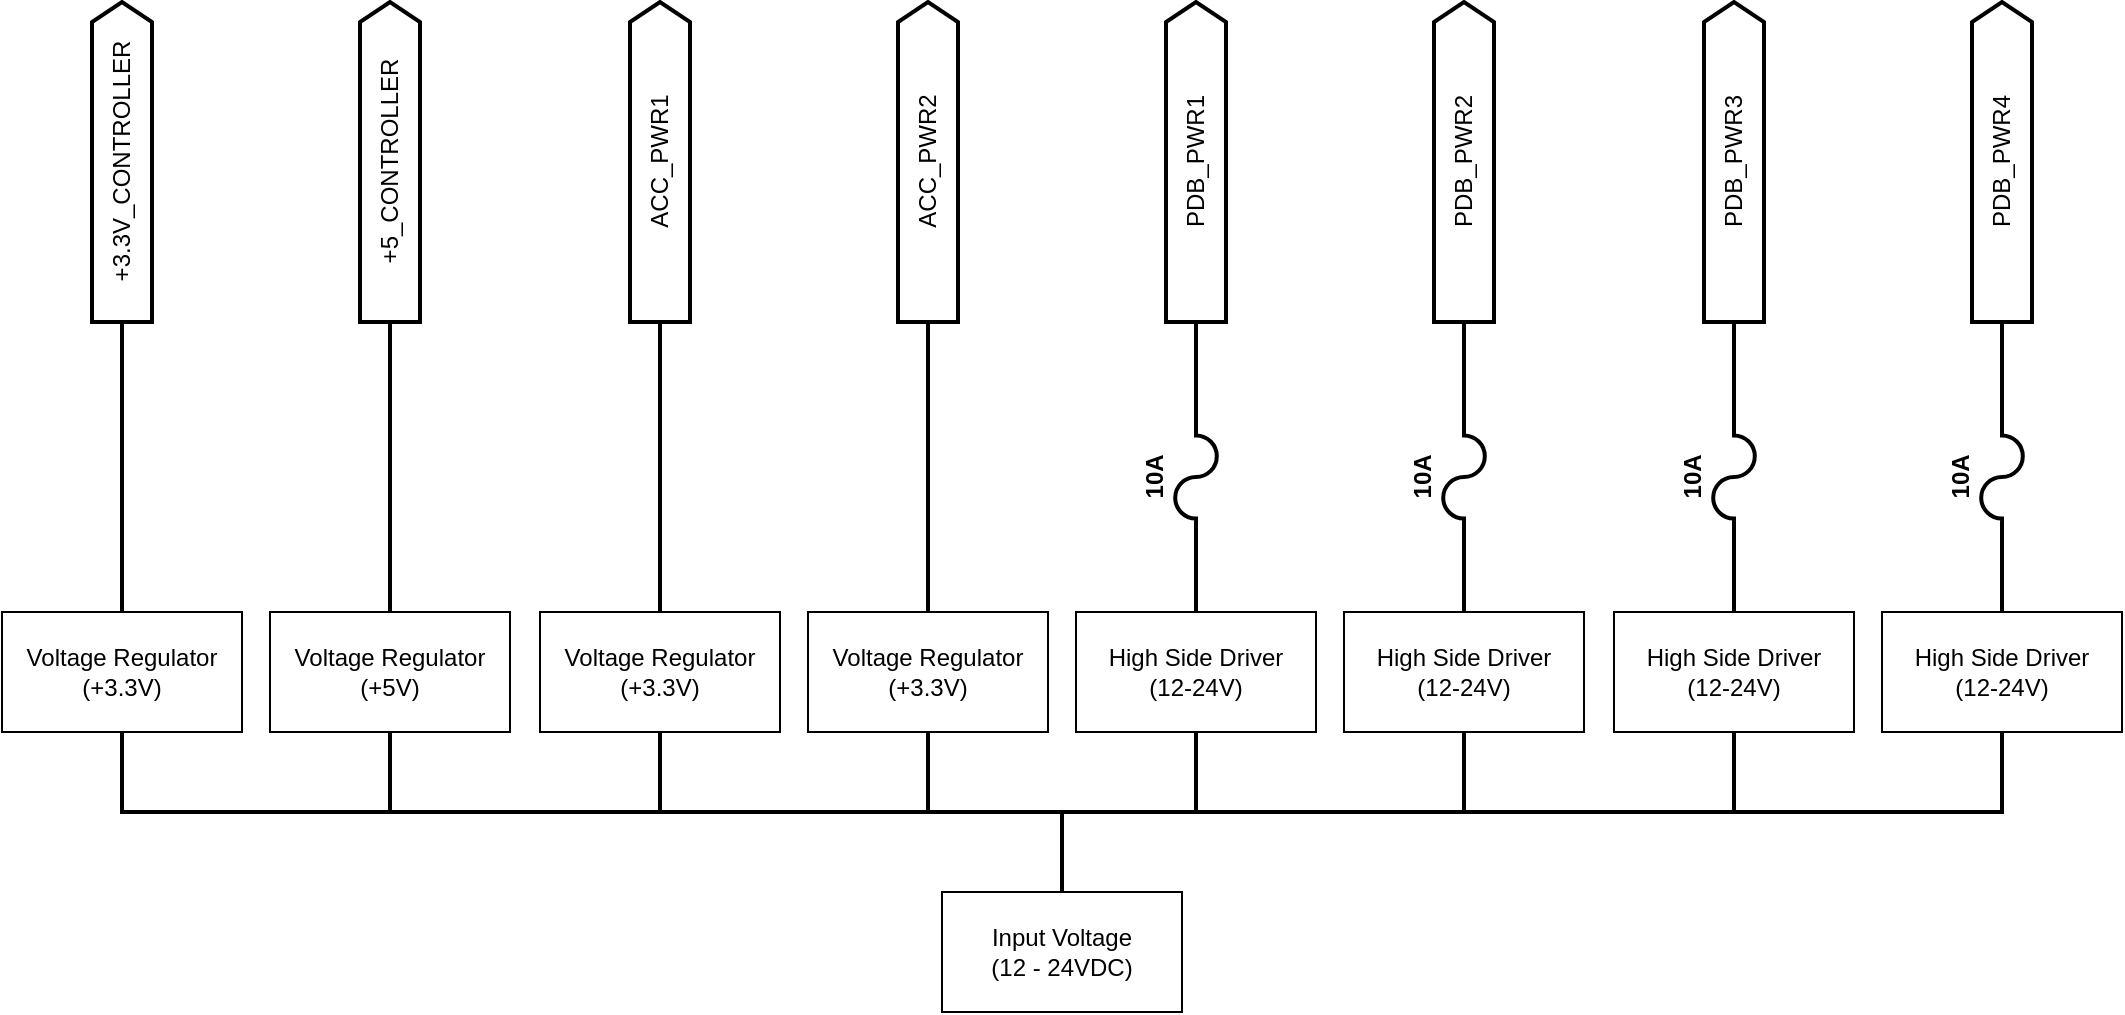 <mxfile version="16.0.2" type="device" pages="3"><diagram id="Hce0XGRWO7IJKibqu1cx" name="Power Management"><mxGraphModel dx="1692" dy="993" grid="1" gridSize="10" guides="1" tooltips="1" connect="1" arrows="1" fold="1" page="1" pageScale="1" pageWidth="1100" pageHeight="850" math="0" shadow="0"><root><mxCell id="P2Cyk1PLWHSQXZDMdPbn-0"/><mxCell id="P2Cyk1PLWHSQXZDMdPbn-1" parent="P2Cyk1PLWHSQXZDMdPbn-0"/><mxCell id="oLWu5F65G09RmmYMrPt9-1" style="edgeStyle=orthogonalEdgeStyle;rounded=0;orthogonalLoop=1;jettySize=auto;html=1;exitX=0.5;exitY=0;exitDx=0;exitDy=0;entryX=0;entryY=0.5;entryDx=0;entryDy=0;entryPerimeter=0;endArrow=none;endFill=0;strokeColor=#000000;strokeWidth=2;" edge="1" parent="P2Cyk1PLWHSQXZDMdPbn-1" source="P2Cyk1PLWHSQXZDMdPbn-18" target="b99abyGe5AANCG3WY1Ry-6"><mxGeometry relative="1" as="geometry"/></mxCell><mxCell id="P2Cyk1PLWHSQXZDMdPbn-18" value="Voltage Regulator (+5V)" style="rounded=0;whiteSpace=wrap;html=1;" parent="P2Cyk1PLWHSQXZDMdPbn-1" vertex="1"><mxGeometry x="154" y="445" width="120" height="60" as="geometry"/></mxCell><mxCell id="oLWu5F65G09RmmYMrPt9-0" style="edgeStyle=orthogonalEdgeStyle;rounded=0;orthogonalLoop=1;jettySize=auto;html=1;exitX=0.5;exitY=0;exitDx=0;exitDy=0;entryX=0;entryY=0.5;entryDx=0;entryDy=0;entryPerimeter=0;endArrow=none;endFill=0;strokeColor=#000000;strokeWidth=2;" edge="1" parent="P2Cyk1PLWHSQXZDMdPbn-1" source="P2Cyk1PLWHSQXZDMdPbn-19" target="b99abyGe5AANCG3WY1Ry-7"><mxGeometry relative="1" as="geometry"/></mxCell><mxCell id="P2Cyk1PLWHSQXZDMdPbn-19" value="Voltage Regulator (+3.3V)" style="rounded=0;whiteSpace=wrap;html=1;" parent="P2Cyk1PLWHSQXZDMdPbn-1" vertex="1"><mxGeometry x="20" y="445" width="120" height="60" as="geometry"/></mxCell><mxCell id="b99abyGe5AANCG3WY1Ry-16" style="edgeStyle=orthogonalEdgeStyle;rounded=0;orthogonalLoop=1;jettySize=auto;html=1;exitX=0.5;exitY=0;exitDx=0;exitDy=0;endArrow=none;endFill=0;strokeWidth=2;entryX=1;entryY=0.5;entryDx=0;entryDy=0;entryPerimeter=0;strokeColor=#000000;" edge="1" parent="P2Cyk1PLWHSQXZDMdPbn-1" source="P2Cyk1PLWHSQXZDMdPbn-21" target="L0WDCV6jpyQWDN5EfZdZ-4"><mxGeometry relative="1" as="geometry"><mxPoint x="886" y="415" as="targetPoint"/></mxGeometry></mxCell><mxCell id="P2Cyk1PLWHSQXZDMdPbn-21" value="High Side Driver&lt;br&gt;(12-24V)" style="rounded=0;whiteSpace=wrap;html=1;" parent="P2Cyk1PLWHSQXZDMdPbn-1" vertex="1"><mxGeometry x="826" y="445" width="120" height="60" as="geometry"/></mxCell><mxCell id="b99abyGe5AANCG3WY1Ry-13" style="edgeStyle=orthogonalEdgeStyle;rounded=0;orthogonalLoop=1;jettySize=auto;html=1;exitX=0.5;exitY=0;exitDx=0;exitDy=0;entryX=0;entryY=0.5;entryDx=0;entryDy=0;entryPerimeter=0;endArrow=none;endFill=0;strokeWidth=2;strokeColor=#000000;" edge="1" parent="P2Cyk1PLWHSQXZDMdPbn-1" source="P2Cyk1PLWHSQXZDMdPbn-23" target="b99abyGe5AANCG3WY1Ry-4"><mxGeometry relative="1" as="geometry"/></mxCell><mxCell id="P2Cyk1PLWHSQXZDMdPbn-23" value="Voltage Regulator (+3.3V)" style="rounded=0;whiteSpace=wrap;html=1;" parent="P2Cyk1PLWHSQXZDMdPbn-1" vertex="1"><mxGeometry x="423" y="445" width="120" height="60" as="geometry"/></mxCell><mxCell id="b99abyGe5AANCG3WY1Ry-14" style="edgeStyle=orthogonalEdgeStyle;rounded=0;orthogonalLoop=1;jettySize=auto;html=1;exitX=0.5;exitY=0;exitDx=0;exitDy=0;entryX=1;entryY=0.5;entryDx=0;entryDy=0;entryPerimeter=0;endArrow=none;endFill=0;strokeWidth=2;strokeColor=#000000;" edge="1" parent="P2Cyk1PLWHSQXZDMdPbn-1" source="P2Cyk1PLWHSQXZDMdPbn-24" target="L0WDCV6jpyQWDN5EfZdZ-1"><mxGeometry relative="1" as="geometry"/></mxCell><mxCell id="P2Cyk1PLWHSQXZDMdPbn-24" value="High Side Driver&lt;br&gt;(12-24V)" style="rounded=0;whiteSpace=wrap;html=1;" parent="P2Cyk1PLWHSQXZDMdPbn-1" vertex="1"><mxGeometry x="557" y="445" width="120" height="60" as="geometry"/></mxCell><mxCell id="UNB3FlEx-pYs8e1di6xo-7" style="edgeStyle=orthogonalEdgeStyle;rounded=0;orthogonalLoop=1;jettySize=auto;html=1;exitX=0.5;exitY=0;exitDx=0;exitDy=0;entryX=0.5;entryY=1;entryDx=0;entryDy=0;strokeWidth=2;endArrow=none;endFill=0;strokeColor=#000000;" parent="P2Cyk1PLWHSQXZDMdPbn-1" source="onMDiKVqD9KOsILOjHPy-1" target="P2Cyk1PLWHSQXZDMdPbn-19" edge="1"><mxGeometry relative="1" as="geometry"/></mxCell><mxCell id="UNB3FlEx-pYs8e1di6xo-8" style="edgeStyle=orthogonalEdgeStyle;rounded=0;orthogonalLoop=1;jettySize=auto;html=1;exitX=0.5;exitY=0;exitDx=0;exitDy=0;entryX=0.5;entryY=1;entryDx=0;entryDy=0;strokeWidth=2;endArrow=none;endFill=0;strokeColor=#000000;" parent="P2Cyk1PLWHSQXZDMdPbn-1" source="onMDiKVqD9KOsILOjHPy-1" target="P2Cyk1PLWHSQXZDMdPbn-18" edge="1"><mxGeometry relative="1" as="geometry"/></mxCell><mxCell id="UNB3FlEx-pYs8e1di6xo-11" style="edgeStyle=orthogonalEdgeStyle;rounded=0;orthogonalLoop=1;jettySize=auto;html=1;exitX=0.5;exitY=0;exitDx=0;exitDy=0;entryX=0.5;entryY=1;entryDx=0;entryDy=0;strokeWidth=2;endArrow=none;endFill=0;strokeColor=#000000;" parent="P2Cyk1PLWHSQXZDMdPbn-1" source="onMDiKVqD9KOsILOjHPy-1" target="P2Cyk1PLWHSQXZDMdPbn-24" edge="1"><mxGeometry relative="1" as="geometry"/></mxCell><mxCell id="L0WDCV6jpyQWDN5EfZdZ-14" style="edgeStyle=orthogonalEdgeStyle;rounded=0;orthogonalLoop=1;jettySize=auto;html=1;exitX=0.5;exitY=0;exitDx=0;exitDy=0;entryX=0.5;entryY=1;entryDx=0;entryDy=0;endArrow=none;endFill=0;strokeWidth=2;strokeColor=#000000;" edge="1" parent="P2Cyk1PLWHSQXZDMdPbn-1" source="onMDiKVqD9KOsILOjHPy-1" target="L0WDCV6jpyQWDN5EfZdZ-13"><mxGeometry relative="1" as="geometry"/></mxCell><mxCell id="dqtZwKCUp92GzwS28bCP-2" style="edgeStyle=orthogonalEdgeStyle;rounded=0;orthogonalLoop=1;jettySize=auto;html=1;exitX=0.5;exitY=0;exitDx=0;exitDy=0;endArrow=none;endFill=0;strokeWidth=2;strokeColor=#000000;" edge="1" parent="P2Cyk1PLWHSQXZDMdPbn-1" source="onMDiKVqD9KOsILOjHPy-1" target="UNB3FlEx-pYs8e1di6xo-0"><mxGeometry relative="1" as="geometry"/></mxCell><mxCell id="dqtZwKCUp92GzwS28bCP-3" style="edgeStyle=orthogonalEdgeStyle;rounded=0;orthogonalLoop=1;jettySize=auto;html=1;exitX=0.5;exitY=0;exitDx=0;exitDy=0;endArrow=none;endFill=0;strokeWidth=2;strokeColor=#000000;" edge="1" parent="P2Cyk1PLWHSQXZDMdPbn-1" source="onMDiKVqD9KOsILOjHPy-1" target="P2Cyk1PLWHSQXZDMdPbn-23"><mxGeometry relative="1" as="geometry"/></mxCell><mxCell id="dqtZwKCUp92GzwS28bCP-4" style="edgeStyle=orthogonalEdgeStyle;rounded=0;orthogonalLoop=1;jettySize=auto;html=1;exitX=0.5;exitY=0;exitDx=0;exitDy=0;entryX=0.5;entryY=1;entryDx=0;entryDy=0;endArrow=none;endFill=0;strokeWidth=2;strokeColor=#000000;" edge="1" parent="P2Cyk1PLWHSQXZDMdPbn-1" source="onMDiKVqD9KOsILOjHPy-1" target="P2Cyk1PLWHSQXZDMdPbn-21"><mxGeometry relative="1" as="geometry"/></mxCell><mxCell id="dqtZwKCUp92GzwS28bCP-5" style="edgeStyle=orthogonalEdgeStyle;rounded=0;orthogonalLoop=1;jettySize=auto;html=1;exitX=0.5;exitY=0;exitDx=0;exitDy=0;endArrow=none;endFill=0;strokeWidth=2;strokeColor=#000000;" edge="1" parent="P2Cyk1PLWHSQXZDMdPbn-1" source="onMDiKVqD9KOsILOjHPy-1" target="onMDiKVqD9KOsILOjHPy-19"><mxGeometry relative="1" as="geometry"/></mxCell><mxCell id="onMDiKVqD9KOsILOjHPy-1" value="Input Voltage&lt;br&gt;(12 - 24VDC)" style="rounded=0;whiteSpace=wrap;html=1;" parent="P2Cyk1PLWHSQXZDMdPbn-1" vertex="1"><mxGeometry x="490" y="585" width="120" height="60" as="geometry"/></mxCell><mxCell id="b99abyGe5AANCG3WY1Ry-17" style="edgeStyle=orthogonalEdgeStyle;rounded=0;orthogonalLoop=1;jettySize=auto;html=1;exitX=0.5;exitY=0;exitDx=0;exitDy=0;entryX=1;entryY=0.5;entryDx=0;entryDy=0;entryPerimeter=0;endArrow=none;endFill=0;strokeWidth=2;strokeColor=#000000;" edge="1" parent="P2Cyk1PLWHSQXZDMdPbn-1" source="onMDiKVqD9KOsILOjHPy-19" target="L0WDCV6jpyQWDN5EfZdZ-2"><mxGeometry relative="1" as="geometry"/></mxCell><mxCell id="onMDiKVqD9KOsILOjHPy-19" value="High Side Driver&lt;br&gt;(12-24V)" style="rounded=0;whiteSpace=wrap;html=1;" parent="P2Cyk1PLWHSQXZDMdPbn-1" vertex="1"><mxGeometry x="960" y="445" width="120" height="60" as="geometry"/></mxCell><mxCell id="b99abyGe5AANCG3WY1Ry-12" style="edgeStyle=orthogonalEdgeStyle;rounded=0;orthogonalLoop=1;jettySize=auto;html=1;exitX=0.5;exitY=0;exitDx=0;exitDy=0;entryX=0;entryY=0.5;entryDx=0;entryDy=0;entryPerimeter=0;endArrow=none;endFill=0;strokeWidth=2;strokeColor=#000000;" edge="1" parent="P2Cyk1PLWHSQXZDMdPbn-1" source="UNB3FlEx-pYs8e1di6xo-0" target="b99abyGe5AANCG3WY1Ry-5"><mxGeometry relative="1" as="geometry"/></mxCell><mxCell id="UNB3FlEx-pYs8e1di6xo-0" value="Voltage Regulator (+3.3V)" style="rounded=0;whiteSpace=wrap;html=1;" parent="P2Cyk1PLWHSQXZDMdPbn-1" vertex="1"><mxGeometry x="289" y="445" width="120" height="60" as="geometry"/></mxCell><mxCell id="b99abyGe5AANCG3WY1Ry-18" style="edgeStyle=orthogonalEdgeStyle;rounded=0;orthogonalLoop=1;jettySize=auto;html=1;exitX=0;exitY=0.5;exitDx=0;exitDy=0;exitPerimeter=0;entryX=0;entryY=0.5;entryDx=0;entryDy=0;entryPerimeter=0;endArrow=none;endFill=0;strokeWidth=2;strokeColor=#000000;" edge="1" parent="P2Cyk1PLWHSQXZDMdPbn-1" source="L0WDCV6jpyQWDN5EfZdZ-1" target="b99abyGe5AANCG3WY1Ry-0"><mxGeometry relative="1" as="geometry"/></mxCell><mxCell id="L0WDCV6jpyQWDN5EfZdZ-1" value="10A" style="pointerEvents=1;verticalLabelPosition=middle;shadow=0;dashed=0;align=center;html=1;verticalAlign=middle;shape=mxgraph.electrical.miscellaneous.fuse_4;direction=south;aspect=fixed;strokeWidth=2;labelPosition=left;horizontal=0;fontStyle=1;strokeColor=#000000;" vertex="1" parent="P2Cyk1PLWHSQXZDMdPbn-1"><mxGeometry x="606.6" y="345" width="20.8" height="65" as="geometry"/></mxCell><mxCell id="b99abyGe5AANCG3WY1Ry-21" style="edgeStyle=orthogonalEdgeStyle;rounded=0;orthogonalLoop=1;jettySize=auto;html=1;exitX=0;exitY=0.5;exitDx=0;exitDy=0;exitPerimeter=0;entryX=0;entryY=0.5;entryDx=0;entryDy=0;entryPerimeter=0;endArrow=none;endFill=0;strokeWidth=2;strokeColor=#000000;" edge="1" parent="P2Cyk1PLWHSQXZDMdPbn-1" source="L0WDCV6jpyQWDN5EfZdZ-2" target="b99abyGe5AANCG3WY1Ry-2"><mxGeometry relative="1" as="geometry"/></mxCell><mxCell id="L0WDCV6jpyQWDN5EfZdZ-2" value="10A" style="pointerEvents=1;verticalLabelPosition=middle;shadow=0;dashed=0;align=center;html=1;verticalAlign=middle;shape=mxgraph.electrical.miscellaneous.fuse_4;direction=south;aspect=fixed;strokeWidth=2;horizontal=0;labelPosition=left;fontStyle=1;strokeColor=#000000;" vertex="1" parent="P2Cyk1PLWHSQXZDMdPbn-1"><mxGeometry x="1009.6" y="345" width="20.8" height="65" as="geometry"/></mxCell><mxCell id="b99abyGe5AANCG3WY1Ry-20" style="edgeStyle=orthogonalEdgeStyle;rounded=0;orthogonalLoop=1;jettySize=auto;html=1;exitX=0;exitY=0.5;exitDx=0;exitDy=0;exitPerimeter=0;entryX=0;entryY=0.5;entryDx=0;entryDy=0;entryPerimeter=0;endArrow=none;endFill=0;strokeWidth=2;strokeColor=#000000;" edge="1" parent="P2Cyk1PLWHSQXZDMdPbn-1" source="L0WDCV6jpyQWDN5EfZdZ-4" target="b99abyGe5AANCG3WY1Ry-3"><mxGeometry relative="1" as="geometry"/></mxCell><mxCell id="L0WDCV6jpyQWDN5EfZdZ-4" value="10A" style="pointerEvents=1;verticalLabelPosition=middle;shadow=0;dashed=0;align=center;html=1;verticalAlign=middle;shape=mxgraph.electrical.miscellaneous.fuse_4;direction=south;aspect=fixed;strokeWidth=2;labelPosition=left;horizontal=0;fontStyle=1;strokeColor=#000000;" vertex="1" parent="P2Cyk1PLWHSQXZDMdPbn-1"><mxGeometry x="875.6" y="345" width="20.8" height="65" as="geometry"/></mxCell><mxCell id="b99abyGe5AANCG3WY1Ry-15" style="edgeStyle=orthogonalEdgeStyle;rounded=0;orthogonalLoop=1;jettySize=auto;html=1;exitX=0.5;exitY=0;exitDx=0;exitDy=0;entryX=1;entryY=0.5;entryDx=0;entryDy=0;entryPerimeter=0;endArrow=none;endFill=0;strokeWidth=2;strokeColor=#000000;" edge="1" parent="P2Cyk1PLWHSQXZDMdPbn-1" source="L0WDCV6jpyQWDN5EfZdZ-13" target="L0WDCV6jpyQWDN5EfZdZ-17"><mxGeometry relative="1" as="geometry"/></mxCell><mxCell id="L0WDCV6jpyQWDN5EfZdZ-13" value="High Side Driver&lt;br&gt;(12-24V)" style="rounded=0;whiteSpace=wrap;html=1;" vertex="1" parent="P2Cyk1PLWHSQXZDMdPbn-1"><mxGeometry x="691" y="445" width="120" height="60" as="geometry"/></mxCell><mxCell id="b99abyGe5AANCG3WY1Ry-19" style="edgeStyle=orthogonalEdgeStyle;rounded=0;orthogonalLoop=1;jettySize=auto;html=1;exitX=0;exitY=0.5;exitDx=0;exitDy=0;exitPerimeter=0;endArrow=none;endFill=0;strokeWidth=2;strokeColor=#000000;" edge="1" parent="P2Cyk1PLWHSQXZDMdPbn-1" source="L0WDCV6jpyQWDN5EfZdZ-17" target="b99abyGe5AANCG3WY1Ry-1"><mxGeometry relative="1" as="geometry"/></mxCell><mxCell id="L0WDCV6jpyQWDN5EfZdZ-17" value="10A" style="pointerEvents=1;verticalLabelPosition=middle;shadow=0;dashed=0;align=center;html=1;verticalAlign=middle;shape=mxgraph.electrical.miscellaneous.fuse_4;direction=south;aspect=fixed;strokeWidth=2;labelPosition=left;horizontal=0;fontStyle=1;strokeColor=#000000;" vertex="1" parent="P2Cyk1PLWHSQXZDMdPbn-1"><mxGeometry x="740.6" y="345" width="20.8" height="65" as="geometry"/></mxCell><mxCell id="b99abyGe5AANCG3WY1Ry-0" value="PDB_PWR1" style="html=1;shadow=0;dashed=0;align=center;verticalAlign=middle;shape=mxgraph.arrows2.arrow;dy=0;dx=10;notch=0;strokeWidth=2;rotation=270;" vertex="1" parent="P2Cyk1PLWHSQXZDMdPbn-1"><mxGeometry x="537" y="205" width="160" height="30" as="geometry"/></mxCell><mxCell id="b99abyGe5AANCG3WY1Ry-1" value="PDB_PWR2" style="html=1;shadow=0;dashed=0;align=center;verticalAlign=middle;shape=mxgraph.arrows2.arrow;dy=0;dx=10;notch=0;strokeWidth=2;rotation=270;" vertex="1" parent="P2Cyk1PLWHSQXZDMdPbn-1"><mxGeometry x="671" y="205.0" width="160" height="30" as="geometry"/></mxCell><mxCell id="b99abyGe5AANCG3WY1Ry-2" value="PDB_PWR4" style="html=1;shadow=0;dashed=0;align=center;verticalAlign=middle;shape=mxgraph.arrows2.arrow;dy=0;dx=10;notch=0;strokeWidth=2;rotation=270;" vertex="1" parent="P2Cyk1PLWHSQXZDMdPbn-1"><mxGeometry x="940" y="205.0" width="160" height="30" as="geometry"/></mxCell><mxCell id="b99abyGe5AANCG3WY1Ry-3" value="PDB_PWR3" style="html=1;shadow=0;dashed=0;align=center;verticalAlign=middle;shape=mxgraph.arrows2.arrow;dy=0;dx=10;notch=0;strokeWidth=2;rotation=270;" vertex="1" parent="P2Cyk1PLWHSQXZDMdPbn-1"><mxGeometry x="806" y="205.0" width="160" height="30" as="geometry"/></mxCell><mxCell id="b99abyGe5AANCG3WY1Ry-4" value="ACC_PWR2" style="html=1;shadow=0;dashed=0;align=center;verticalAlign=middle;shape=mxgraph.arrows2.arrow;dy=0;dx=10;notch=0;strokeWidth=2;rotation=270;" vertex="1" parent="P2Cyk1PLWHSQXZDMdPbn-1"><mxGeometry x="403" y="205" width="160" height="30" as="geometry"/></mxCell><mxCell id="b99abyGe5AANCG3WY1Ry-5" value="ACC_PWR1" style="html=1;shadow=0;dashed=0;align=center;verticalAlign=middle;shape=mxgraph.arrows2.arrow;dy=0;dx=10;notch=0;strokeWidth=2;rotation=270;" vertex="1" parent="P2Cyk1PLWHSQXZDMdPbn-1"><mxGeometry x="269" y="205" width="160" height="30" as="geometry"/></mxCell><mxCell id="b99abyGe5AANCG3WY1Ry-6" value="+5_CONTROLLER" style="html=1;shadow=0;dashed=0;align=center;verticalAlign=middle;shape=mxgraph.arrows2.arrow;dy=0;dx=10;notch=0;strokeWidth=2;rotation=270;" vertex="1" parent="P2Cyk1PLWHSQXZDMdPbn-1"><mxGeometry x="134" y="205" width="160" height="30" as="geometry"/></mxCell><mxCell id="b99abyGe5AANCG3WY1Ry-7" value="+3.3V_CONTROLLER" style="html=1;shadow=0;dashed=0;align=center;verticalAlign=middle;shape=mxgraph.arrows2.arrow;dy=0;dx=10;notch=0;strokeWidth=2;direction=east;rotation=270;" vertex="1" parent="P2Cyk1PLWHSQXZDMdPbn-1"><mxGeometry y="205" width="160" height="30" as="geometry"/></mxCell></root></mxGraphModel></diagram><diagram id="528OK1x8M42Sve2IJFkw" name="I2C Bus Isolator"><mxGraphModel dx="1692" dy="993" grid="1" gridSize="10" guides="1" tooltips="1" connect="1" arrows="1" fold="1" page="1" pageScale="1" pageWidth="1100" pageHeight="850" math="0" shadow="0"><root><mxCell id="j6Ujre7c2IbfN_AWQBgP-0"/><mxCell id="j6Ujre7c2IbfN_AWQBgP-1" parent="j6Ujre7c2IbfN_AWQBgP-0"/><mxCell id="vHXrmh1ONiOsAJQtKGK9-10" style="edgeStyle=orthogonalEdgeStyle;rounded=0;orthogonalLoop=1;jettySize=auto;html=1;exitX=1;exitY=0.5;exitDx=0;exitDy=0;exitPerimeter=0;entryX=0;entryY=0.25;entryDx=0;entryDy=0;" parent="j6Ujre7c2IbfN_AWQBgP-1" source="vHXrmh1ONiOsAJQtKGK9-0" target="vHXrmh1ONiOsAJQtKGK9-5" edge="1"><mxGeometry relative="1" as="geometry"/></mxCell><mxCell id="vHXrmh1ONiOsAJQtKGK9-0" value="VCC" style="html=1;shadow=0;dashed=0;align=center;verticalAlign=middle;shape=mxgraph.arrows2.arrow;dy=0;dx=10;notch=0;" parent="j6Ujre7c2IbfN_AWQBgP-1" vertex="1"><mxGeometry x="230" y="325" width="100" height="30" as="geometry"/></mxCell><mxCell id="vHXrmh1ONiOsAJQtKGK9-11" style="edgeStyle=orthogonalEdgeStyle;rounded=0;orthogonalLoop=1;jettySize=auto;html=1;exitX=1;exitY=0.5;exitDx=0;exitDy=0;exitPerimeter=0;entryX=0;entryY=0.75;entryDx=0;entryDy=0;" parent="j6Ujre7c2IbfN_AWQBgP-1" source="vHXrmh1ONiOsAJQtKGK9-1" target="vHXrmh1ONiOsAJQtKGK9-5" edge="1"><mxGeometry relative="1" as="geometry"><mxPoint x="460" y="408" as="targetPoint"/></mxGeometry></mxCell><mxCell id="vHXrmh1ONiOsAJQtKGK9-1" value="GND" style="html=1;shadow=0;dashed=0;align=center;verticalAlign=middle;shape=mxgraph.arrows2.arrow;dy=0;dx=10;notch=0;" parent="j6Ujre7c2IbfN_AWQBgP-1" vertex="1"><mxGeometry x="230" y="375" width="100" height="30" as="geometry"/></mxCell><mxCell id="vHXrmh1ONiOsAJQtKGK9-12" style="edgeStyle=orthogonalEdgeStyle;rounded=0;orthogonalLoop=1;jettySize=auto;html=1;exitX=1;exitY=0.5;exitDx=0;exitDy=0;exitPerimeter=0;entryX=0;entryY=0.25;entryDx=0;entryDy=0;" parent="j6Ujre7c2IbfN_AWQBgP-1" source="vHXrmh1ONiOsAJQtKGK9-2" target="vHXrmh1ONiOsAJQtKGK9-4" edge="1"><mxGeometry relative="1" as="geometry"/></mxCell><mxCell id="vHXrmh1ONiOsAJQtKGK9-2" value="SDA" style="html=1;shadow=0;dashed=0;align=center;verticalAlign=middle;shape=mxgraph.arrows2.arrow;dy=0;dx=10;notch=0;" parent="j6Ujre7c2IbfN_AWQBgP-1" vertex="1"><mxGeometry x="230" y="433" width="100" height="30" as="geometry"/></mxCell><mxCell id="vHXrmh1ONiOsAJQtKGK9-13" style="edgeStyle=orthogonalEdgeStyle;rounded=0;orthogonalLoop=1;jettySize=auto;html=1;exitX=1;exitY=0.5;exitDx=0;exitDy=0;exitPerimeter=0;entryX=0;entryY=0.75;entryDx=0;entryDy=0;" parent="j6Ujre7c2IbfN_AWQBgP-1" source="vHXrmh1ONiOsAJQtKGK9-3" target="vHXrmh1ONiOsAJQtKGK9-4" edge="1"><mxGeometry relative="1" as="geometry"/></mxCell><mxCell id="vHXrmh1ONiOsAJQtKGK9-3" value="SCL" style="html=1;shadow=0;dashed=0;align=center;verticalAlign=middle;shape=mxgraph.arrows2.arrow;dy=0;dx=10;notch=0;" parent="j6Ujre7c2IbfN_AWQBgP-1" vertex="1"><mxGeometry x="230" y="483" width="100" height="30" as="geometry"/></mxCell><mxCell id="v-aq0sDeYm6-nWQ6MGNJ-30" style="edgeStyle=orthogonalEdgeStyle;rounded=0;orthogonalLoop=1;jettySize=auto;html=1;exitX=1;exitY=0.75;exitDx=0;exitDy=0;entryX=0;entryY=0.75;entryDx=0;entryDy=0;" parent="j6Ujre7c2IbfN_AWQBgP-1" source="vHXrmh1ONiOsAJQtKGK9-4" target="vHXrmh1ONiOsAJQtKGK9-16" edge="1"><mxGeometry relative="1" as="geometry"><Array as="points"><mxPoint x="710" y="488"/><mxPoint x="710" y="461"/></Array></mxGeometry></mxCell><mxCell id="v-aq0sDeYm6-nWQ6MGNJ-33" value="SCL - ISOLATED" style="edgeLabel;html=1;align=center;verticalAlign=middle;resizable=0;points=[];" parent="v-aq0sDeYm6-nWQ6MGNJ-30" vertex="1" connectable="0"><mxGeometry x="-0.038" y="3" relative="1" as="geometry"><mxPoint x="-45" y="-5" as="offset"/></mxGeometry></mxCell><mxCell id="v-aq0sDeYm6-nWQ6MGNJ-31" style="edgeStyle=orthogonalEdgeStyle;rounded=0;orthogonalLoop=1;jettySize=auto;html=1;exitX=1;exitY=0.25;exitDx=0;exitDy=0;entryX=0;entryY=0.5;entryDx=0;entryDy=0;" parent="j6Ujre7c2IbfN_AWQBgP-1" source="vHXrmh1ONiOsAJQtKGK9-4" target="vHXrmh1ONiOsAJQtKGK9-16" edge="1"><mxGeometry relative="1" as="geometry"><Array as="points"><mxPoint x="700" y="458"/><mxPoint x="700" y="413"/></Array></mxGeometry></mxCell><mxCell id="v-aq0sDeYm6-nWQ6MGNJ-32" value="SDA - ISOLATED" style="edgeLabel;html=1;align=center;verticalAlign=middle;resizable=0;points=[];" parent="v-aq0sDeYm6-nWQ6MGNJ-31" vertex="1" connectable="0"><mxGeometry x="-0.842" y="-1" relative="1" as="geometry"><mxPoint x="33" y="-10" as="offset"/></mxGeometry></mxCell><mxCell id="vHXrmh1ONiOsAJQtKGK9-4" value="I2C ISOLATOR" style="rounded=0;whiteSpace=wrap;html=1;" parent="j6Ujre7c2IbfN_AWQBgP-1" vertex="1"><mxGeometry x="460" y="443" width="120" height="60" as="geometry"/></mxCell><mxCell id="v-aq0sDeYm6-nWQ6MGNJ-28" style="edgeStyle=orthogonalEdgeStyle;rounded=0;orthogonalLoop=1;jettySize=auto;html=1;exitX=1;exitY=0.5;exitDx=0;exitDy=0;entryX=0;entryY=0.25;entryDx=0;entryDy=0;" parent="j6Ujre7c2IbfN_AWQBgP-1" source="vHXrmh1ONiOsAJQtKGK9-5" target="vHXrmh1ONiOsAJQtKGK9-16" edge="1"><mxGeometry relative="1" as="geometry"/></mxCell><mxCell id="v-aq0sDeYm6-nWQ6MGNJ-29" value="VCC &amp;amp; GND - ISOLATED" style="edgeLabel;html=1;align=center;verticalAlign=middle;resizable=0;points=[];" parent="v-aq0sDeYm6-nWQ6MGNJ-28" vertex="1" connectable="0"><mxGeometry x="-0.777" y="-1" relative="1" as="geometry"><mxPoint x="51" y="-11" as="offset"/></mxGeometry></mxCell><mxCell id="vHXrmh1ONiOsAJQtKGK9-5" value="VOLTAGE ISOLATOR&amp;nbsp;" style="rounded=0;whiteSpace=wrap;html=1;" parent="j6Ujre7c2IbfN_AWQBgP-1" vertex="1"><mxGeometry x="460" y="335" width="120" height="60" as="geometry"/></mxCell><mxCell id="vHXrmh1ONiOsAJQtKGK9-16" value="Atlas Scientific EZO Board" style="rounded=0;whiteSpace=wrap;html=1;" parent="j6Ujre7c2IbfN_AWQBgP-1" vertex="1"><mxGeometry x="750" y="318" width="120" height="190" as="geometry"/></mxCell><mxCell id="v-aq0sDeYm6-nWQ6MGNJ-0" value="" style="endArrow=none;dashed=1;html=1;exitX=0.5;exitY=0;exitDx=0;exitDy=0;jumpStyle=none;jumpSize=19;rounded=0;strokeWidth=3;" parent="j6Ujre7c2IbfN_AWQBgP-1" source="vHXrmh1ONiOsAJQtKGK9-5" edge="1"><mxGeometry width="50" height="50" relative="1" as="geometry"><mxPoint x="550" y="665" as="sourcePoint"/><mxPoint x="520" y="245" as="targetPoint"/></mxGeometry></mxCell><mxCell id="v-aq0sDeYm6-nWQ6MGNJ-35" value="ISOLATED" style="edgeLabel;html=1;align=center;verticalAlign=middle;resizable=0;points=[];rotation=270;" parent="v-aq0sDeYm6-nWQ6MGNJ-0" vertex="1" connectable="0"><mxGeometry x="-0.467" y="3" relative="1" as="geometry"><mxPoint x="13" y="-16" as="offset"/></mxGeometry></mxCell><mxCell id="v-aq0sDeYm6-nWQ6MGNJ-1" value="" style="endArrow=none;dashed=1;html=1;exitX=0.5;exitY=0;exitDx=0;exitDy=0;entryX=0.5;entryY=1;entryDx=0;entryDy=0;strokeWidth=3;" parent="j6Ujre7c2IbfN_AWQBgP-1" source="vHXrmh1ONiOsAJQtKGK9-4" target="vHXrmh1ONiOsAJQtKGK9-5" edge="1"><mxGeometry width="50" height="50" relative="1" as="geometry"><mxPoint x="530" y="345" as="sourcePoint"/><mxPoint x="510" y="405" as="targetPoint"/></mxGeometry></mxCell><mxCell id="v-aq0sDeYm6-nWQ6MGNJ-2" value="" style="endArrow=none;dashed=1;html=1;strokeWidth=3;" parent="j6Ujre7c2IbfN_AWQBgP-1" target="vHXrmh1ONiOsAJQtKGK9-4" edge="1"><mxGeometry width="50" height="50" relative="1" as="geometry"><mxPoint x="520" y="605" as="sourcePoint"/><mxPoint x="490" y="525" as="targetPoint"/></mxGeometry></mxCell><mxCell id="v-aq0sDeYm6-nWQ6MGNJ-36" value="ISOLATED" style="edgeLabel;html=1;align=center;verticalAlign=middle;resizable=0;points=[];rotation=270;" parent="j6Ujre7c2IbfN_AWQBgP-1" vertex="1" connectable="0"><mxGeometry x="530" y="555" as="geometry"/></mxCell></root></mxGraphModel></diagram><diagram id="i42l0F-NNEYSdDpTezNk" name="PWM"><mxGraphModel dx="1692" dy="993" grid="1" gridSize="10" guides="1" tooltips="1" connect="1" arrows="1" fold="1" page="1" pageScale="1" pageWidth="1100" pageHeight="850" math="0" shadow="0"><root><mxCell id="14cv0IyoSiKL_7TLvn1z-0"/><mxCell id="14cv0IyoSiKL_7TLvn1z-1" parent="14cv0IyoSiKL_7TLvn1z-0"/><mxCell id="cbnBdcW9qll6Wst_5wnb-0" style="edgeStyle=orthogonalEdgeStyle;rounded=0;orthogonalLoop=1;jettySize=auto;html=1;exitX=1;exitY=0.5;exitDx=0;exitDy=0;exitPerimeter=0;entryX=0;entryY=0.25;entryDx=0;entryDy=0;" parent="14cv0IyoSiKL_7TLvn1z-1" source="cbnBdcW9qll6Wst_5wnb-1" target="cbnBdcW9qll6Wst_5wnb-5" edge="1"><mxGeometry relative="1" as="geometry"/></mxCell><mxCell id="cbnBdcW9qll6Wst_5wnb-1" value="VIN (12-24V)" style="html=1;shadow=0;dashed=0;align=center;verticalAlign=middle;shape=mxgraph.arrows2.arrow;dy=0;dx=10;notch=0;" parent="14cv0IyoSiKL_7TLvn1z-1" vertex="1"><mxGeometry x="328" y="378" width="100" height="30" as="geometry"/></mxCell><mxCell id="cbnBdcW9qll6Wst_5wnb-2" style="edgeStyle=orthogonalEdgeStyle;rounded=0;orthogonalLoop=1;jettySize=auto;html=1;exitX=1;exitY=0.25;exitDx=0;exitDy=0;entryX=0;entryY=0.5;entryDx=0;entryDy=0;entryPerimeter=0;" parent="14cv0IyoSiKL_7TLvn1z-1" source="cbnBdcW9qll6Wst_5wnb-5" target="cbnBdcW9qll6Wst_5wnb-6" edge="1"><mxGeometry relative="1" as="geometry"/></mxCell><mxCell id="cbnBdcW9qll6Wst_5wnb-14" style="edgeStyle=orthogonalEdgeStyle;rounded=0;jumpStyle=none;jumpSize=19;orthogonalLoop=1;jettySize=auto;html=1;exitX=1;exitY=0.75;exitDx=0;exitDy=0;entryX=0;entryY=0.5;entryDx=0;entryDy=0;entryPerimeter=0;strokeWidth=1;" parent="14cv0IyoSiKL_7TLvn1z-1" source="cbnBdcW9qll6Wst_5wnb-5" target="cbnBdcW9qll6Wst_5wnb-9" edge="1"><mxGeometry relative="1" as="geometry"/></mxCell><mxCell id="cbnBdcW9qll6Wst_5wnb-5" value="RGB PWM LED Driver" style="rounded=0;whiteSpace=wrap;html=1;" parent="14cv0IyoSiKL_7TLvn1z-1" vertex="1"><mxGeometry x="463" y="360" width="120" height="130" as="geometry"/></mxCell><mxCell id="cbnBdcW9qll6Wst_5wnb-6" value="LED Channel 1" style="html=1;shadow=0;dashed=0;align=center;verticalAlign=middle;shape=mxgraph.arrows2.arrow;dy=0;dx=10;notch=0;" parent="14cv0IyoSiKL_7TLvn1z-1" vertex="1"><mxGeometry x="628" y="378" width="145" height="30" as="geometry"/></mxCell><mxCell id="cbnBdcW9qll6Wst_5wnb-9" value="LED Channel 2" style="html=1;shadow=0;dashed=0;align=center;verticalAlign=middle;shape=mxgraph.arrows2.arrow;dy=0;dx=10;notch=0;" parent="14cv0IyoSiKL_7TLvn1z-1" vertex="1"><mxGeometry x="628" y="442" width="145" height="30" as="geometry"/></mxCell><mxCell id="cbnBdcW9qll6Wst_5wnb-12" style="edgeStyle=orthogonalEdgeStyle;rounded=0;jumpStyle=none;jumpSize=19;orthogonalLoop=1;jettySize=auto;html=1;exitX=1;exitY=0.5;exitDx=0;exitDy=0;exitPerimeter=0;entryX=0;entryY=0.75;entryDx=0;entryDy=0;strokeWidth=1;" parent="14cv0IyoSiKL_7TLvn1z-1" source="cbnBdcW9qll6Wst_5wnb-11" target="cbnBdcW9qll6Wst_5wnb-5" edge="1"><mxGeometry relative="1" as="geometry"/></mxCell><mxCell id="cbnBdcW9qll6Wst_5wnb-11" value="Microcontroller" style="html=1;shadow=0;dashed=0;align=center;verticalAlign=middle;shape=mxgraph.arrows2.arrow;dy=0;dx=10;notch=0;" parent="14cv0IyoSiKL_7TLvn1z-1" vertex="1"><mxGeometry x="328" y="442" width="100" height="30" as="geometry"/></mxCell></root></mxGraphModel></diagram></mxfile>